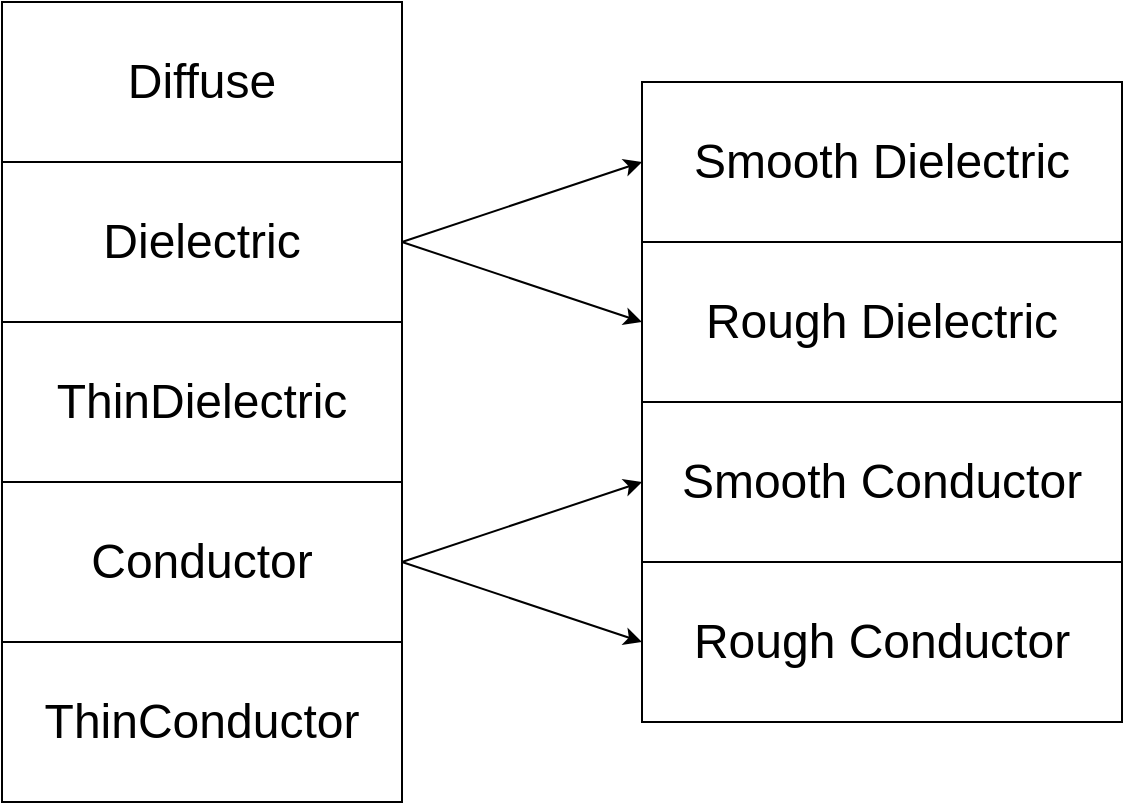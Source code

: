 <mxfile>
    <diagram id="Oj6RUKoLF9Hl1Nya2uuC" name="第 1 页">
        <mxGraphModel dx="1064" dy="674" grid="1" gridSize="10" guides="1" tooltips="1" connect="1" arrows="1" fold="1" page="1" pageScale="1" pageWidth="827" pageHeight="1169" math="0" shadow="0">
            <root>
                <mxCell id="0"/>
                <mxCell id="1" parent="0"/>
                <mxCell id="48" value="&lt;font style=&quot;font-size: 24px;&quot;&gt;Diffuse&lt;br&gt;&lt;/font&gt;" style="rounded=0;whiteSpace=wrap;html=1;" vertex="1" parent="1">
                    <mxGeometry x="80" y="440" width="200" height="80" as="geometry"/>
                </mxCell>
                <mxCell id="59" style="edgeStyle=none;html=1;exitX=1;exitY=0.5;exitDx=0;exitDy=0;entryX=0;entryY=0.5;entryDx=0;entryDy=0;fontSize=24;" edge="1" parent="1" source="50" target="55">
                    <mxGeometry relative="1" as="geometry"/>
                </mxCell>
                <mxCell id="60" style="edgeStyle=none;html=1;exitX=1;exitY=0.5;exitDx=0;exitDy=0;entryX=0;entryY=0.5;entryDx=0;entryDy=0;fontSize=24;" edge="1" parent="1" source="50" target="56">
                    <mxGeometry relative="1" as="geometry"/>
                </mxCell>
                <mxCell id="50" value="&lt;font style=&quot;font-size: 24px;&quot;&gt;Dielectric&lt;/font&gt;" style="rounded=0;whiteSpace=wrap;html=1;" vertex="1" parent="1">
                    <mxGeometry x="80" y="520" width="200" height="80" as="geometry"/>
                </mxCell>
                <mxCell id="51" value="&lt;font style=&quot;font-size: 24px;&quot;&gt;ThinDielectric&lt;/font&gt;" style="rounded=0;whiteSpace=wrap;html=1;" vertex="1" parent="1">
                    <mxGeometry x="80" y="600" width="200" height="80" as="geometry"/>
                </mxCell>
                <mxCell id="61" style="edgeStyle=none;html=1;exitX=1;exitY=0.5;exitDx=0;exitDy=0;entryX=0;entryY=0.5;entryDx=0;entryDy=0;fontSize=24;" edge="1" parent="1" source="53" target="57">
                    <mxGeometry relative="1" as="geometry"/>
                </mxCell>
                <mxCell id="62" style="edgeStyle=none;html=1;exitX=1;exitY=0.5;exitDx=0;exitDy=0;entryX=0;entryY=0.5;entryDx=0;entryDy=0;fontSize=24;" edge="1" parent="1" source="53" target="58">
                    <mxGeometry relative="1" as="geometry"/>
                </mxCell>
                <mxCell id="53" value="&lt;font style=&quot;font-size: 24px;&quot;&gt;Conductor&lt;/font&gt;" style="rounded=0;whiteSpace=wrap;html=1;" vertex="1" parent="1">
                    <mxGeometry x="80" y="680" width="200" height="80" as="geometry"/>
                </mxCell>
                <mxCell id="54" value="&lt;font style=&quot;font-size: 24px;&quot;&gt;ThinConductor&lt;/font&gt;" style="rounded=0;whiteSpace=wrap;html=1;" vertex="1" parent="1">
                    <mxGeometry x="80" y="760" width="200" height="80" as="geometry"/>
                </mxCell>
                <mxCell id="55" value="&lt;font style=&quot;font-size: 24px;&quot;&gt;Smooth Dielectric&lt;/font&gt;" style="rounded=0;whiteSpace=wrap;html=1;" vertex="1" parent="1">
                    <mxGeometry x="400" y="480" width="240" height="80" as="geometry"/>
                </mxCell>
                <mxCell id="56" value="&lt;font style=&quot;font-size: 24px;&quot;&gt;Rough Dielectric&lt;/font&gt;" style="rounded=0;whiteSpace=wrap;html=1;" vertex="1" parent="1">
                    <mxGeometry x="400" y="560" width="240" height="80" as="geometry"/>
                </mxCell>
                <mxCell id="57" value="&lt;font style=&quot;font-size: 24px;&quot;&gt;Smooth&amp;nbsp;&lt;/font&gt;&lt;span style=&quot;font-size: 24px;&quot;&gt;Conductor&lt;/span&gt;" style="rounded=0;whiteSpace=wrap;html=1;" vertex="1" parent="1">
                    <mxGeometry x="400" y="640" width="240" height="80" as="geometry"/>
                </mxCell>
                <mxCell id="58" value="&lt;font style=&quot;font-size: 24px;&quot;&gt;Rough&amp;nbsp;&lt;/font&gt;&lt;span style=&quot;font-size: 24px;&quot;&gt;Conductor&lt;/span&gt;" style="rounded=0;whiteSpace=wrap;html=1;" vertex="1" parent="1">
                    <mxGeometry x="400" y="720" width="240" height="80" as="geometry"/>
                </mxCell>
            </root>
        </mxGraphModel>
    </diagram>
</mxfile>